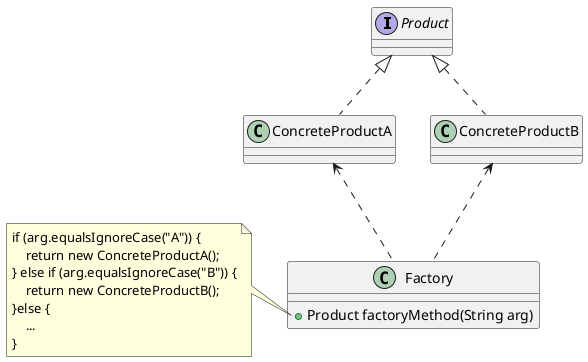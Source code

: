 @startuml 

skinparam DefaultFontName PingFangSC-Regular

interface Product {
}

class Factory {
    + Product factoryMethod(String arg)
}

note left of Factory::factoryMethod
if (arg.equalsIgnoreCase("A")) {
    return new ConcreteProductA();
} else if (arg.equalsIgnoreCase("B")) {
    return new ConcreteProductB();
}else {
    ...
}
end note

ConcreteProductA .up.|> Product
ConcreteProductB .up.|> Product
Factory .up.> ConcreteProductA
Factory .up.> ConcreteProductB

ConcreteProductA -[hidden]right-> ConcreteProductB
@enduml